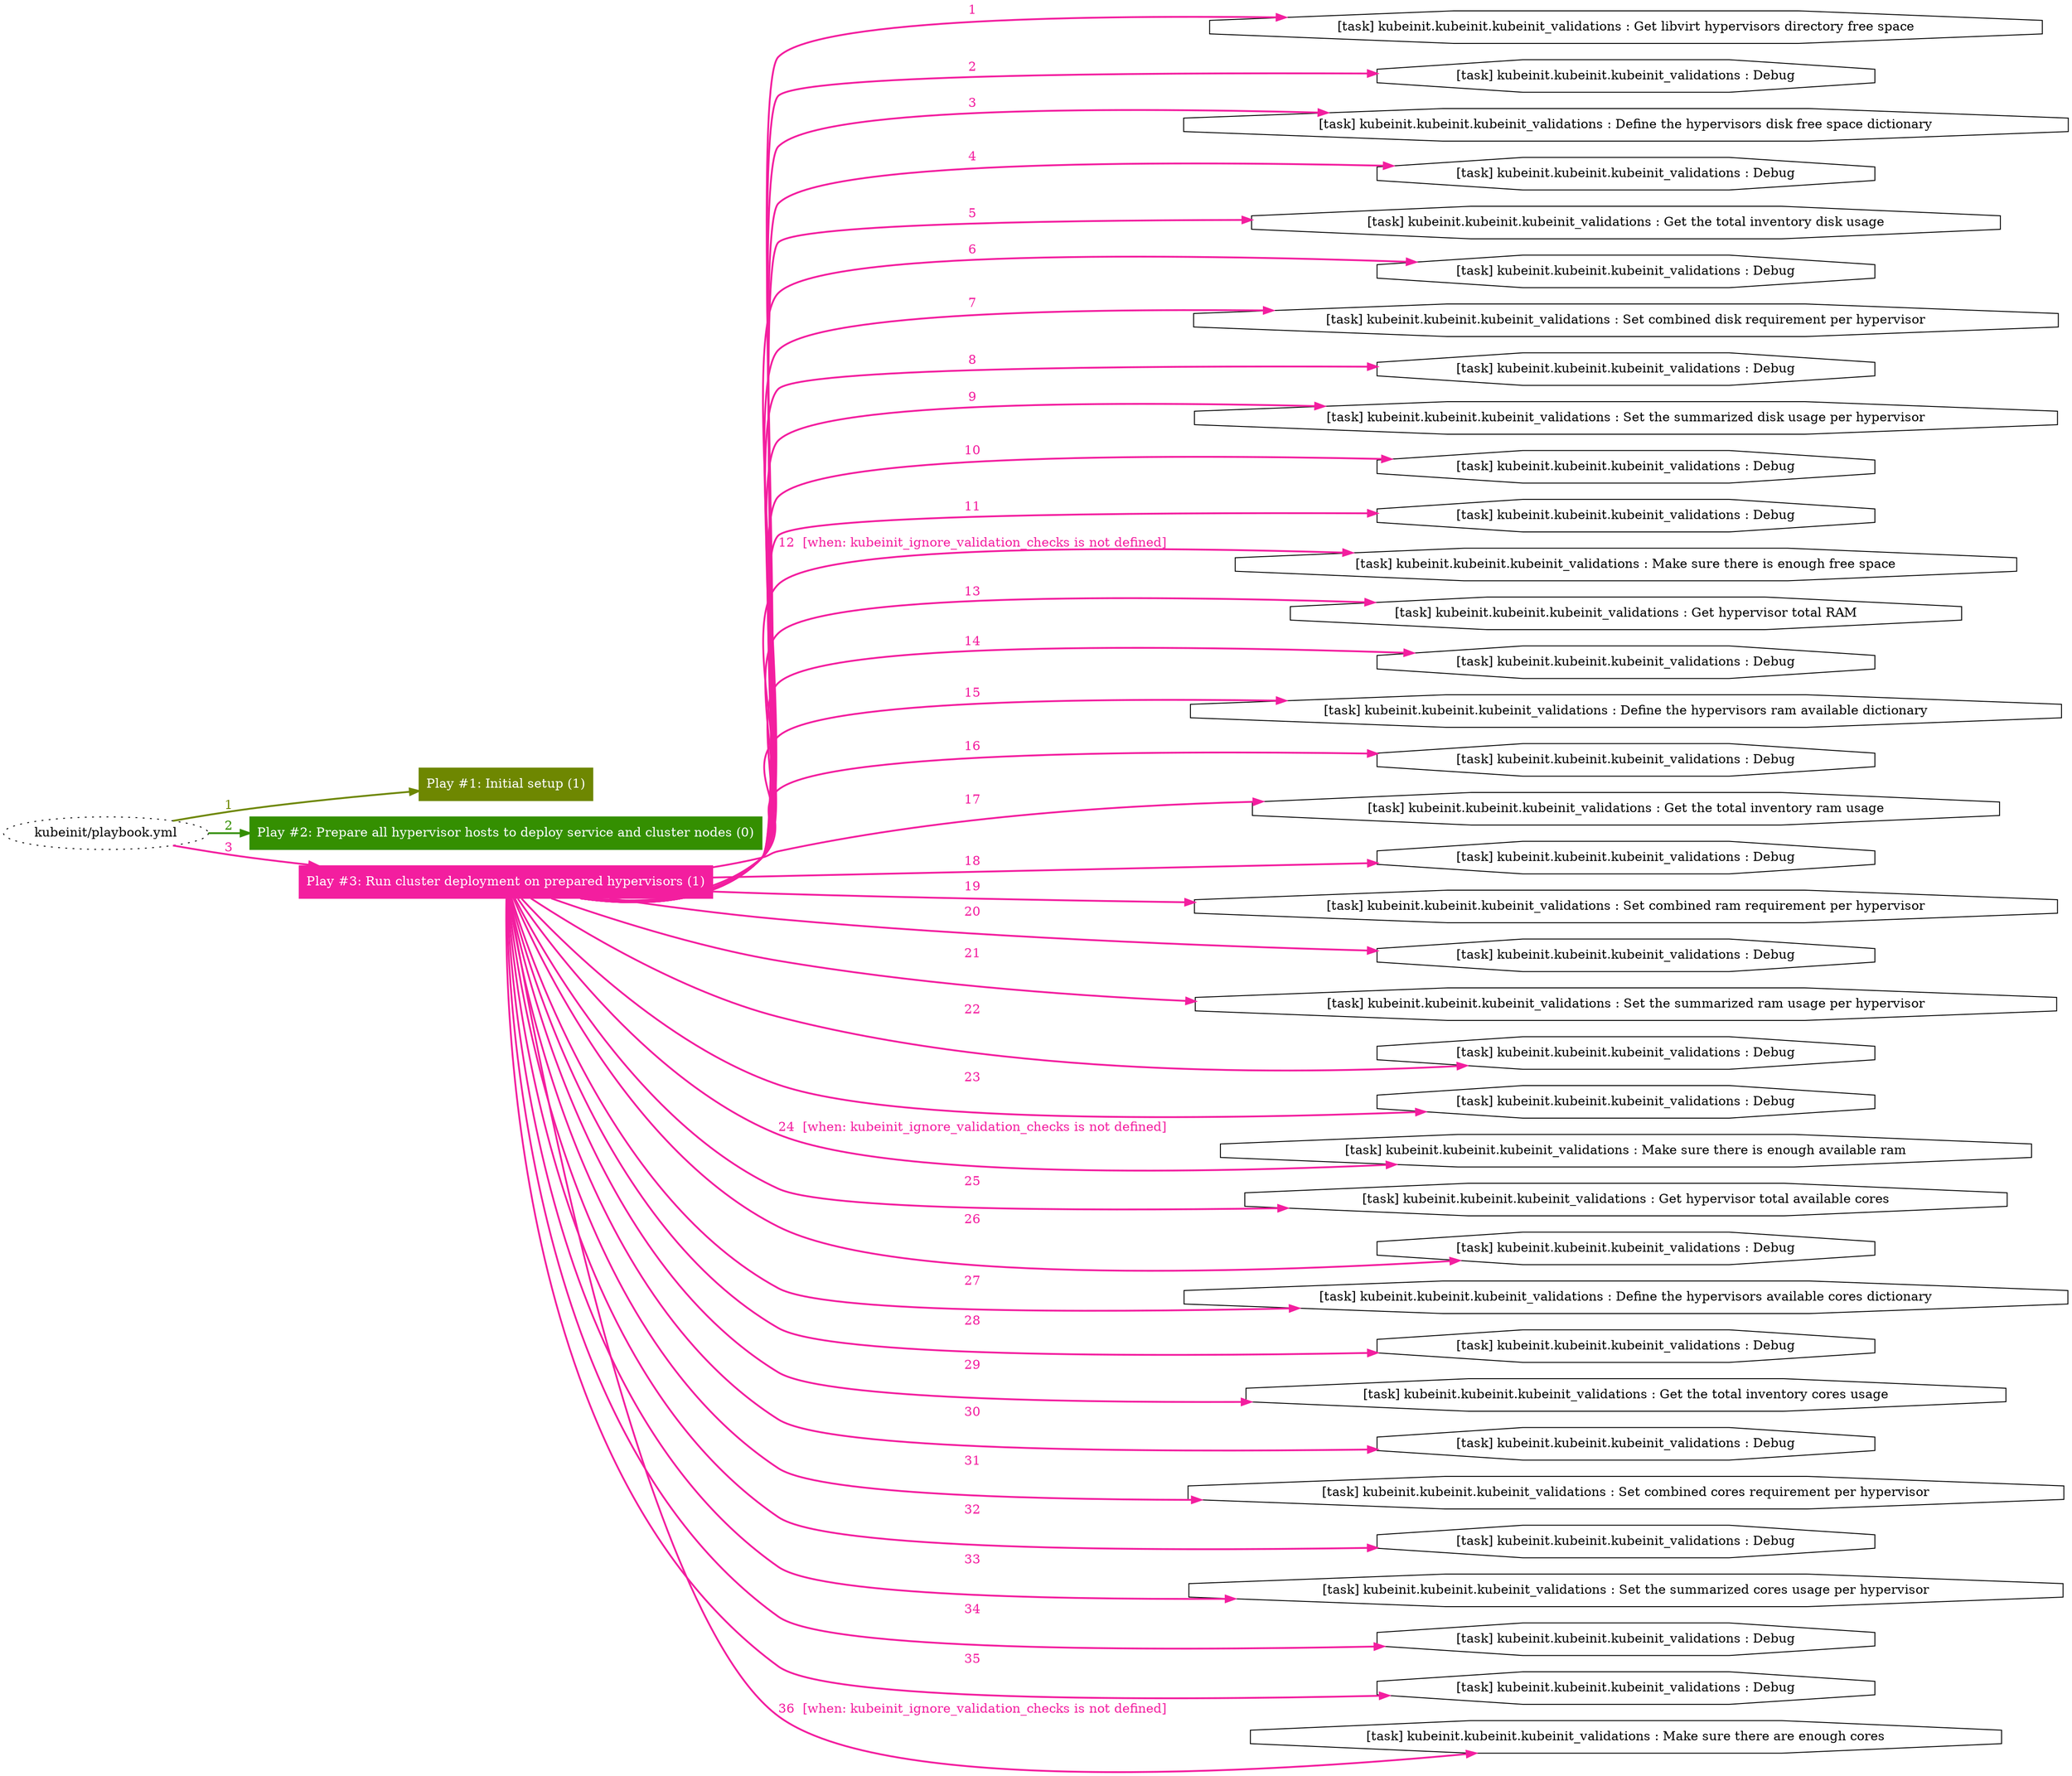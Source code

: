 digraph "kubeinit/playbook.yml "{
	graph [concentrate=true ordering=in rankdir=LR ratio=fill]
	edge [esep=5 sep=10]
	"kubeinit/playbook.yml" [id=root_node style=dotted]
	subgraph "Play #1: Initial setup (1) "{
		"Play #1: Initial setup (1)" [color="#6e8701" fontcolor="#ffffff" id="play_06ab74af-0ab3-40d4-8607-1b270d163783" shape=box style=filled tooltip=localhost]
		"kubeinit/playbook.yml" -> "Play #1: Initial setup (1)" [label=1 color="#6e8701" fontcolor="#6e8701" id="edge_d45c1fa4-6af7-4f10-abd1-5d58b9fadd53" style=bold]
	}
	subgraph "Play #2: Prepare all hypervisor hosts to deploy service and cluster nodes (0) "{
		"Play #2: Prepare all hypervisor hosts to deploy service and cluster nodes (0)" [color="#348f01" fontcolor="#ffffff" id="play_e9321813-9bc6-4f10-817a-34461df21dd1" shape=box style=filled tooltip=""]
		"kubeinit/playbook.yml" -> "Play #2: Prepare all hypervisor hosts to deploy service and cluster nodes (0)" [label=2 color="#348f01" fontcolor="#348f01" id="edge_0b7d156d-4ac4-4917-a50e-1deced7e11fb" style=bold]
	}
	subgraph "Play #3: Run cluster deployment on prepared hypervisors (1) "{
		"Play #3: Run cluster deployment on prepared hypervisors (1)" [color="#f31e9f" fontcolor="#ffffff" id="play_a62429d0-bbfc-43ac-b093-24b23caf1ac9" shape=box style=filled tooltip=localhost]
		"kubeinit/playbook.yml" -> "Play #3: Run cluster deployment on prepared hypervisors (1)" [label=3 color="#f31e9f" fontcolor="#f31e9f" id="edge_b33cd21e-9c4a-4ca0-ae6d-7de41206a68f" style=bold]
		"task_bacdf8cf-f6ec-4916-955d-12bdb28038cb" [label="[task] kubeinit.kubeinit.kubeinit_validations : Get libvirt hypervisors directory free space" id="task_bacdf8cf-f6ec-4916-955d-12bdb28038cb" shape=octagon tooltip="[task] kubeinit.kubeinit.kubeinit_validations : Get libvirt hypervisors directory free space"]
		"Play #3: Run cluster deployment on prepared hypervisors (1)" -> "task_bacdf8cf-f6ec-4916-955d-12bdb28038cb" [label=1 color="#f31e9f" fontcolor="#f31e9f" id="edge_6b2980c2-bcb6-4e80-a77c-3db2fd2aa3ac" style=bold]
		"task_2b5196f3-de0e-40f9-8d1b-1b8e9fa56e86" [label="[task] kubeinit.kubeinit.kubeinit_validations : Debug" id="task_2b5196f3-de0e-40f9-8d1b-1b8e9fa56e86" shape=octagon tooltip="[task] kubeinit.kubeinit.kubeinit_validations : Debug"]
		"Play #3: Run cluster deployment on prepared hypervisors (1)" -> "task_2b5196f3-de0e-40f9-8d1b-1b8e9fa56e86" [label=2 color="#f31e9f" fontcolor="#f31e9f" id="edge_d39b8e9f-60a3-4260-bbc7-b3526878a279" style=bold]
		"task_be92a08e-745a-4637-99ad-b33f3af7c9dc" [label="[task] kubeinit.kubeinit.kubeinit_validations : Define the hypervisors disk free space dictionary" id="task_be92a08e-745a-4637-99ad-b33f3af7c9dc" shape=octagon tooltip="[task] kubeinit.kubeinit.kubeinit_validations : Define the hypervisors disk free space dictionary"]
		"Play #3: Run cluster deployment on prepared hypervisors (1)" -> "task_be92a08e-745a-4637-99ad-b33f3af7c9dc" [label=3 color="#f31e9f" fontcolor="#f31e9f" id="edge_8de805fc-27fe-44c1-a855-c3e739e37756" style=bold]
		"task_8586c32b-19d8-4dce-b9ba-e8c695bc8adf" [label="[task] kubeinit.kubeinit.kubeinit_validations : Debug" id="task_8586c32b-19d8-4dce-b9ba-e8c695bc8adf" shape=octagon tooltip="[task] kubeinit.kubeinit.kubeinit_validations : Debug"]
		"Play #3: Run cluster deployment on prepared hypervisors (1)" -> "task_8586c32b-19d8-4dce-b9ba-e8c695bc8adf" [label=4 color="#f31e9f" fontcolor="#f31e9f" id="edge_c422cd93-62ed-470f-9eb3-56c1dc575451" style=bold]
		"task_d30da90d-3e39-4967-9770-acebce8378f7" [label="[task] kubeinit.kubeinit.kubeinit_validations : Get the total inventory disk usage" id="task_d30da90d-3e39-4967-9770-acebce8378f7" shape=octagon tooltip="[task] kubeinit.kubeinit.kubeinit_validations : Get the total inventory disk usage"]
		"Play #3: Run cluster deployment on prepared hypervisors (1)" -> "task_d30da90d-3e39-4967-9770-acebce8378f7" [label=5 color="#f31e9f" fontcolor="#f31e9f" id="edge_db535916-a703-4831-ba0c-e7da0fed3318" style=bold]
		"task_36b058af-e0dc-4fda-9ba8-08e49a7cd97a" [label="[task] kubeinit.kubeinit.kubeinit_validations : Debug" id="task_36b058af-e0dc-4fda-9ba8-08e49a7cd97a" shape=octagon tooltip="[task] kubeinit.kubeinit.kubeinit_validations : Debug"]
		"Play #3: Run cluster deployment on prepared hypervisors (1)" -> "task_36b058af-e0dc-4fda-9ba8-08e49a7cd97a" [label=6 color="#f31e9f" fontcolor="#f31e9f" id="edge_e187439f-0f78-4865-ae9b-fdf75ee533e1" style=bold]
		"task_c988c362-ebc2-4b83-a772-5d101620af6b" [label="[task] kubeinit.kubeinit.kubeinit_validations : Set combined disk requirement per hypervisor" id="task_c988c362-ebc2-4b83-a772-5d101620af6b" shape=octagon tooltip="[task] kubeinit.kubeinit.kubeinit_validations : Set combined disk requirement per hypervisor"]
		"Play #3: Run cluster deployment on prepared hypervisors (1)" -> "task_c988c362-ebc2-4b83-a772-5d101620af6b" [label=7 color="#f31e9f" fontcolor="#f31e9f" id="edge_f9ed43fd-ec88-4dd1-a623-2476bc96494d" style=bold]
		"task_9ee781c8-ef7c-4177-b1e1-2bb49ba628b8" [label="[task] kubeinit.kubeinit.kubeinit_validations : Debug" id="task_9ee781c8-ef7c-4177-b1e1-2bb49ba628b8" shape=octagon tooltip="[task] kubeinit.kubeinit.kubeinit_validations : Debug"]
		"Play #3: Run cluster deployment on prepared hypervisors (1)" -> "task_9ee781c8-ef7c-4177-b1e1-2bb49ba628b8" [label=8 color="#f31e9f" fontcolor="#f31e9f" id="edge_23f35994-ee2f-4554-b798-25e9b2b6cba0" style=bold]
		"task_eec6d1e5-bee8-438c-a527-c059eedb06a7" [label="[task] kubeinit.kubeinit.kubeinit_validations : Set the summarized disk usage per hypervisor" id="task_eec6d1e5-bee8-438c-a527-c059eedb06a7" shape=octagon tooltip="[task] kubeinit.kubeinit.kubeinit_validations : Set the summarized disk usage per hypervisor"]
		"Play #3: Run cluster deployment on prepared hypervisors (1)" -> "task_eec6d1e5-bee8-438c-a527-c059eedb06a7" [label=9 color="#f31e9f" fontcolor="#f31e9f" id="edge_d1ce0ce2-9ee8-4551-910a-5e09302fcce6" style=bold]
		"task_94737dde-f713-40b4-8e1f-581fd1031a9a" [label="[task] kubeinit.kubeinit.kubeinit_validations : Debug" id="task_94737dde-f713-40b4-8e1f-581fd1031a9a" shape=octagon tooltip="[task] kubeinit.kubeinit.kubeinit_validations : Debug"]
		"Play #3: Run cluster deployment on prepared hypervisors (1)" -> "task_94737dde-f713-40b4-8e1f-581fd1031a9a" [label=10 color="#f31e9f" fontcolor="#f31e9f" id="edge_7ecf9e66-dc6d-47fe-aba4-fb0f900e21c2" style=bold]
		"task_964ccbe4-da2b-4592-a54d-051184353eaa" [label="[task] kubeinit.kubeinit.kubeinit_validations : Debug" id="task_964ccbe4-da2b-4592-a54d-051184353eaa" shape=octagon tooltip="[task] kubeinit.kubeinit.kubeinit_validations : Debug"]
		"Play #3: Run cluster deployment on prepared hypervisors (1)" -> "task_964ccbe4-da2b-4592-a54d-051184353eaa" [label=11 color="#f31e9f" fontcolor="#f31e9f" id="edge_ece0ee8a-b665-4d17-a042-74984401c224" style=bold]
		"task_cbf5b819-b935-414e-885a-daa5b9816874" [label="[task] kubeinit.kubeinit.kubeinit_validations : Make sure there is enough free space" id="task_cbf5b819-b935-414e-885a-daa5b9816874" shape=octagon tooltip="[task] kubeinit.kubeinit.kubeinit_validations : Make sure there is enough free space"]
		"Play #3: Run cluster deployment on prepared hypervisors (1)" -> "task_cbf5b819-b935-414e-885a-daa5b9816874" [label="12  [when: kubeinit_ignore_validation_checks is not defined]" color="#f31e9f" fontcolor="#f31e9f" id="edge_01621d5a-7cec-4f46-ac37-9719f4b81cd4" style=bold]
		"task_f32fd29d-e0e3-472b-b30e-9782e30201fc" [label="[task] kubeinit.kubeinit.kubeinit_validations : Get hypervisor total RAM" id="task_f32fd29d-e0e3-472b-b30e-9782e30201fc" shape=octagon tooltip="[task] kubeinit.kubeinit.kubeinit_validations : Get hypervisor total RAM"]
		"Play #3: Run cluster deployment on prepared hypervisors (1)" -> "task_f32fd29d-e0e3-472b-b30e-9782e30201fc" [label=13 color="#f31e9f" fontcolor="#f31e9f" id="edge_fcb7254b-d4f9-450f-a169-626055fb9222" style=bold]
		"task_e1646e3c-d3c5-463d-a5a9-f91c4c1f37d5" [label="[task] kubeinit.kubeinit.kubeinit_validations : Debug" id="task_e1646e3c-d3c5-463d-a5a9-f91c4c1f37d5" shape=octagon tooltip="[task] kubeinit.kubeinit.kubeinit_validations : Debug"]
		"Play #3: Run cluster deployment on prepared hypervisors (1)" -> "task_e1646e3c-d3c5-463d-a5a9-f91c4c1f37d5" [label=14 color="#f31e9f" fontcolor="#f31e9f" id="edge_02500144-a39a-4d7d-ae36-4a2267fdc2db" style=bold]
		"task_e7ddb848-e7b9-4575-9e2c-e7479dc6edb1" [label="[task] kubeinit.kubeinit.kubeinit_validations : Define the hypervisors ram available dictionary" id="task_e7ddb848-e7b9-4575-9e2c-e7479dc6edb1" shape=octagon tooltip="[task] kubeinit.kubeinit.kubeinit_validations : Define the hypervisors ram available dictionary"]
		"Play #3: Run cluster deployment on prepared hypervisors (1)" -> "task_e7ddb848-e7b9-4575-9e2c-e7479dc6edb1" [label=15 color="#f31e9f" fontcolor="#f31e9f" id="edge_6c1a082c-813b-424b-9fd5-dc0f75c474c0" style=bold]
		"task_85eae36e-a298-442b-a6da-02044a92b30c" [label="[task] kubeinit.kubeinit.kubeinit_validations : Debug" id="task_85eae36e-a298-442b-a6da-02044a92b30c" shape=octagon tooltip="[task] kubeinit.kubeinit.kubeinit_validations : Debug"]
		"Play #3: Run cluster deployment on prepared hypervisors (1)" -> "task_85eae36e-a298-442b-a6da-02044a92b30c" [label=16 color="#f31e9f" fontcolor="#f31e9f" id="edge_b0b77a49-98b2-4ffc-9153-8d2999081fb2" style=bold]
		"task_f3817a70-9819-4629-8c26-cd7b2fef6c5c" [label="[task] kubeinit.kubeinit.kubeinit_validations : Get the total inventory ram usage" id="task_f3817a70-9819-4629-8c26-cd7b2fef6c5c" shape=octagon tooltip="[task] kubeinit.kubeinit.kubeinit_validations : Get the total inventory ram usage"]
		"Play #3: Run cluster deployment on prepared hypervisors (1)" -> "task_f3817a70-9819-4629-8c26-cd7b2fef6c5c" [label=17 color="#f31e9f" fontcolor="#f31e9f" id="edge_09701040-c9d2-444e-9371-4d6762aee238" style=bold]
		"task_c9c0321f-3772-4568-ad4d-8d4353f39354" [label="[task] kubeinit.kubeinit.kubeinit_validations : Debug" id="task_c9c0321f-3772-4568-ad4d-8d4353f39354" shape=octagon tooltip="[task] kubeinit.kubeinit.kubeinit_validations : Debug"]
		"Play #3: Run cluster deployment on prepared hypervisors (1)" -> "task_c9c0321f-3772-4568-ad4d-8d4353f39354" [label=18 color="#f31e9f" fontcolor="#f31e9f" id="edge_d346ead2-5a88-419a-a89d-364ed088bba4" style=bold]
		"task_559bede8-3d1e-4428-8010-bebbe8098a20" [label="[task] kubeinit.kubeinit.kubeinit_validations : Set combined ram requirement per hypervisor" id="task_559bede8-3d1e-4428-8010-bebbe8098a20" shape=octagon tooltip="[task] kubeinit.kubeinit.kubeinit_validations : Set combined ram requirement per hypervisor"]
		"Play #3: Run cluster deployment on prepared hypervisors (1)" -> "task_559bede8-3d1e-4428-8010-bebbe8098a20" [label=19 color="#f31e9f" fontcolor="#f31e9f" id="edge_9c4f61dd-85ab-4c3c-9868-2352f2e3082a" style=bold]
		"task_c8ae0867-1fe0-4f12-ab50-243c24a31a99" [label="[task] kubeinit.kubeinit.kubeinit_validations : Debug" id="task_c8ae0867-1fe0-4f12-ab50-243c24a31a99" shape=octagon tooltip="[task] kubeinit.kubeinit.kubeinit_validations : Debug"]
		"Play #3: Run cluster deployment on prepared hypervisors (1)" -> "task_c8ae0867-1fe0-4f12-ab50-243c24a31a99" [label=20 color="#f31e9f" fontcolor="#f31e9f" id="edge_7469a261-05b2-4f00-a2ec-16654d9a790a" style=bold]
		"task_fe5a1363-70f5-4e40-bede-f5a4822fa17a" [label="[task] kubeinit.kubeinit.kubeinit_validations : Set the summarized ram usage per hypervisor" id="task_fe5a1363-70f5-4e40-bede-f5a4822fa17a" shape=octagon tooltip="[task] kubeinit.kubeinit.kubeinit_validations : Set the summarized ram usage per hypervisor"]
		"Play #3: Run cluster deployment on prepared hypervisors (1)" -> "task_fe5a1363-70f5-4e40-bede-f5a4822fa17a" [label=21 color="#f31e9f" fontcolor="#f31e9f" id="edge_04cf4f23-0803-43a6-8d86-cfbd6a195ee6" style=bold]
		"task_08cbfc5c-849e-4fda-9f06-310ad22545d2" [label="[task] kubeinit.kubeinit.kubeinit_validations : Debug" id="task_08cbfc5c-849e-4fda-9f06-310ad22545d2" shape=octagon tooltip="[task] kubeinit.kubeinit.kubeinit_validations : Debug"]
		"Play #3: Run cluster deployment on prepared hypervisors (1)" -> "task_08cbfc5c-849e-4fda-9f06-310ad22545d2" [label=22 color="#f31e9f" fontcolor="#f31e9f" id="edge_9b80c477-1caf-4d50-91e7-196a7e37b6c0" style=bold]
		"task_4cdc0043-987a-4f78-ae49-c7c2ad309329" [label="[task] kubeinit.kubeinit.kubeinit_validations : Debug" id="task_4cdc0043-987a-4f78-ae49-c7c2ad309329" shape=octagon tooltip="[task] kubeinit.kubeinit.kubeinit_validations : Debug"]
		"Play #3: Run cluster deployment on prepared hypervisors (1)" -> "task_4cdc0043-987a-4f78-ae49-c7c2ad309329" [label=23 color="#f31e9f" fontcolor="#f31e9f" id="edge_a80a9c46-f099-4a03-98a4-8c40bd7ac095" style=bold]
		"task_f09c5cbd-5dad-4d27-b729-4bd926718fe0" [label="[task] kubeinit.kubeinit.kubeinit_validations : Make sure there is enough available ram" id="task_f09c5cbd-5dad-4d27-b729-4bd926718fe0" shape=octagon tooltip="[task] kubeinit.kubeinit.kubeinit_validations : Make sure there is enough available ram"]
		"Play #3: Run cluster deployment on prepared hypervisors (1)" -> "task_f09c5cbd-5dad-4d27-b729-4bd926718fe0" [label="24  [when: kubeinit_ignore_validation_checks is not defined]" color="#f31e9f" fontcolor="#f31e9f" id="edge_6a77728d-24f6-40a2-9b4e-07f632408419" style=bold]
		"task_de871505-616d-44ef-8bc5-69c160a3354d" [label="[task] kubeinit.kubeinit.kubeinit_validations : Get hypervisor total available cores" id="task_de871505-616d-44ef-8bc5-69c160a3354d" shape=octagon tooltip="[task] kubeinit.kubeinit.kubeinit_validations : Get hypervisor total available cores"]
		"Play #3: Run cluster deployment on prepared hypervisors (1)" -> "task_de871505-616d-44ef-8bc5-69c160a3354d" [label=25 color="#f31e9f" fontcolor="#f31e9f" id="edge_2f1fea09-e8af-44cd-b992-ac33afd56f89" style=bold]
		"task_f05ddafe-dad4-4011-a412-ace464cf917b" [label="[task] kubeinit.kubeinit.kubeinit_validations : Debug" id="task_f05ddafe-dad4-4011-a412-ace464cf917b" shape=octagon tooltip="[task] kubeinit.kubeinit.kubeinit_validations : Debug"]
		"Play #3: Run cluster deployment on prepared hypervisors (1)" -> "task_f05ddafe-dad4-4011-a412-ace464cf917b" [label=26 color="#f31e9f" fontcolor="#f31e9f" id="edge_c6e9dcef-e1dc-48c3-9c32-4525a9afd0b3" style=bold]
		"task_7f87a7bd-98de-43ce-b71f-80871734d642" [label="[task] kubeinit.kubeinit.kubeinit_validations : Define the hypervisors available cores dictionary" id="task_7f87a7bd-98de-43ce-b71f-80871734d642" shape=octagon tooltip="[task] kubeinit.kubeinit.kubeinit_validations : Define the hypervisors available cores dictionary"]
		"Play #3: Run cluster deployment on prepared hypervisors (1)" -> "task_7f87a7bd-98de-43ce-b71f-80871734d642" [label=27 color="#f31e9f" fontcolor="#f31e9f" id="edge_a3ff0bde-4cdf-409c-ad39-6e3bca0872b7" style=bold]
		"task_85657ce3-f4c5-46f5-b384-a6f7ea7758eb" [label="[task] kubeinit.kubeinit.kubeinit_validations : Debug" id="task_85657ce3-f4c5-46f5-b384-a6f7ea7758eb" shape=octagon tooltip="[task] kubeinit.kubeinit.kubeinit_validations : Debug"]
		"Play #3: Run cluster deployment on prepared hypervisors (1)" -> "task_85657ce3-f4c5-46f5-b384-a6f7ea7758eb" [label=28 color="#f31e9f" fontcolor="#f31e9f" id="edge_89fe0f07-15fb-4484-a822-e1634bf8bfe9" style=bold]
		"task_1734a87d-dfcf-4a39-93f8-13d63121d0dd" [label="[task] kubeinit.kubeinit.kubeinit_validations : Get the total inventory cores usage" id="task_1734a87d-dfcf-4a39-93f8-13d63121d0dd" shape=octagon tooltip="[task] kubeinit.kubeinit.kubeinit_validations : Get the total inventory cores usage"]
		"Play #3: Run cluster deployment on prepared hypervisors (1)" -> "task_1734a87d-dfcf-4a39-93f8-13d63121d0dd" [label=29 color="#f31e9f" fontcolor="#f31e9f" id="edge_6b8be33a-412b-4a39-ad1a-bf76ad967c5d" style=bold]
		"task_da9b2746-90b2-4f40-a534-de6f01043954" [label="[task] kubeinit.kubeinit.kubeinit_validations : Debug" id="task_da9b2746-90b2-4f40-a534-de6f01043954" shape=octagon tooltip="[task] kubeinit.kubeinit.kubeinit_validations : Debug"]
		"Play #3: Run cluster deployment on prepared hypervisors (1)" -> "task_da9b2746-90b2-4f40-a534-de6f01043954" [label=30 color="#f31e9f" fontcolor="#f31e9f" id="edge_1118d6bf-d017-443e-a1e9-5fa5541bb5cc" style=bold]
		"task_912aa332-8766-4e36-a880-cf4ded789810" [label="[task] kubeinit.kubeinit.kubeinit_validations : Set combined cores requirement per hypervisor" id="task_912aa332-8766-4e36-a880-cf4ded789810" shape=octagon tooltip="[task] kubeinit.kubeinit.kubeinit_validations : Set combined cores requirement per hypervisor"]
		"Play #3: Run cluster deployment on prepared hypervisors (1)" -> "task_912aa332-8766-4e36-a880-cf4ded789810" [label=31 color="#f31e9f" fontcolor="#f31e9f" id="edge_006aa153-9ef1-4031-9b89-cdd12cdbd7cc" style=bold]
		"task_21e27583-2ad6-4262-b7d4-30ed665cb285" [label="[task] kubeinit.kubeinit.kubeinit_validations : Debug" id="task_21e27583-2ad6-4262-b7d4-30ed665cb285" shape=octagon tooltip="[task] kubeinit.kubeinit.kubeinit_validations : Debug"]
		"Play #3: Run cluster deployment on prepared hypervisors (1)" -> "task_21e27583-2ad6-4262-b7d4-30ed665cb285" [label=32 color="#f31e9f" fontcolor="#f31e9f" id="edge_3ba5c3e7-b499-401c-b535-3993b2e33eea" style=bold]
		"task_035d9af5-8fa7-4d1d-9968-50abd6435e2e" [label="[task] kubeinit.kubeinit.kubeinit_validations : Set the summarized cores usage per hypervisor" id="task_035d9af5-8fa7-4d1d-9968-50abd6435e2e" shape=octagon tooltip="[task] kubeinit.kubeinit.kubeinit_validations : Set the summarized cores usage per hypervisor"]
		"Play #3: Run cluster deployment on prepared hypervisors (1)" -> "task_035d9af5-8fa7-4d1d-9968-50abd6435e2e" [label=33 color="#f31e9f" fontcolor="#f31e9f" id="edge_4b2fdb5c-a2c3-401c-828a-3cad18e13a8e" style=bold]
		"task_f33022a8-1e7c-4a25-8d00-a93d0725102a" [label="[task] kubeinit.kubeinit.kubeinit_validations : Debug" id="task_f33022a8-1e7c-4a25-8d00-a93d0725102a" shape=octagon tooltip="[task] kubeinit.kubeinit.kubeinit_validations : Debug"]
		"Play #3: Run cluster deployment on prepared hypervisors (1)" -> "task_f33022a8-1e7c-4a25-8d00-a93d0725102a" [label=34 color="#f31e9f" fontcolor="#f31e9f" id="edge_d3f1bc37-7414-4da3-b25a-bf92c893193d" style=bold]
		"task_4e96c2ab-cc69-4c0a-84fe-d91e95c614f5" [label="[task] kubeinit.kubeinit.kubeinit_validations : Debug" id="task_4e96c2ab-cc69-4c0a-84fe-d91e95c614f5" shape=octagon tooltip="[task] kubeinit.kubeinit.kubeinit_validations : Debug"]
		"Play #3: Run cluster deployment on prepared hypervisors (1)" -> "task_4e96c2ab-cc69-4c0a-84fe-d91e95c614f5" [label=35 color="#f31e9f" fontcolor="#f31e9f" id="edge_3266a908-b05d-4bbc-bbc4-e6eb03ab8e4e" style=bold]
		"task_1d0198d4-f5a6-4eea-a777-2fa9f4b0b8cb" [label="[task] kubeinit.kubeinit.kubeinit_validations : Make sure there are enough cores" id="task_1d0198d4-f5a6-4eea-a777-2fa9f4b0b8cb" shape=octagon tooltip="[task] kubeinit.kubeinit.kubeinit_validations : Make sure there are enough cores"]
		"Play #3: Run cluster deployment on prepared hypervisors (1)" -> "task_1d0198d4-f5a6-4eea-a777-2fa9f4b0b8cb" [label="36  [when: kubeinit_ignore_validation_checks is not defined]" color="#f31e9f" fontcolor="#f31e9f" id="edge_b69ce0b0-5cf3-420d-a327-c048acb2a886" style=bold]
	}
}
